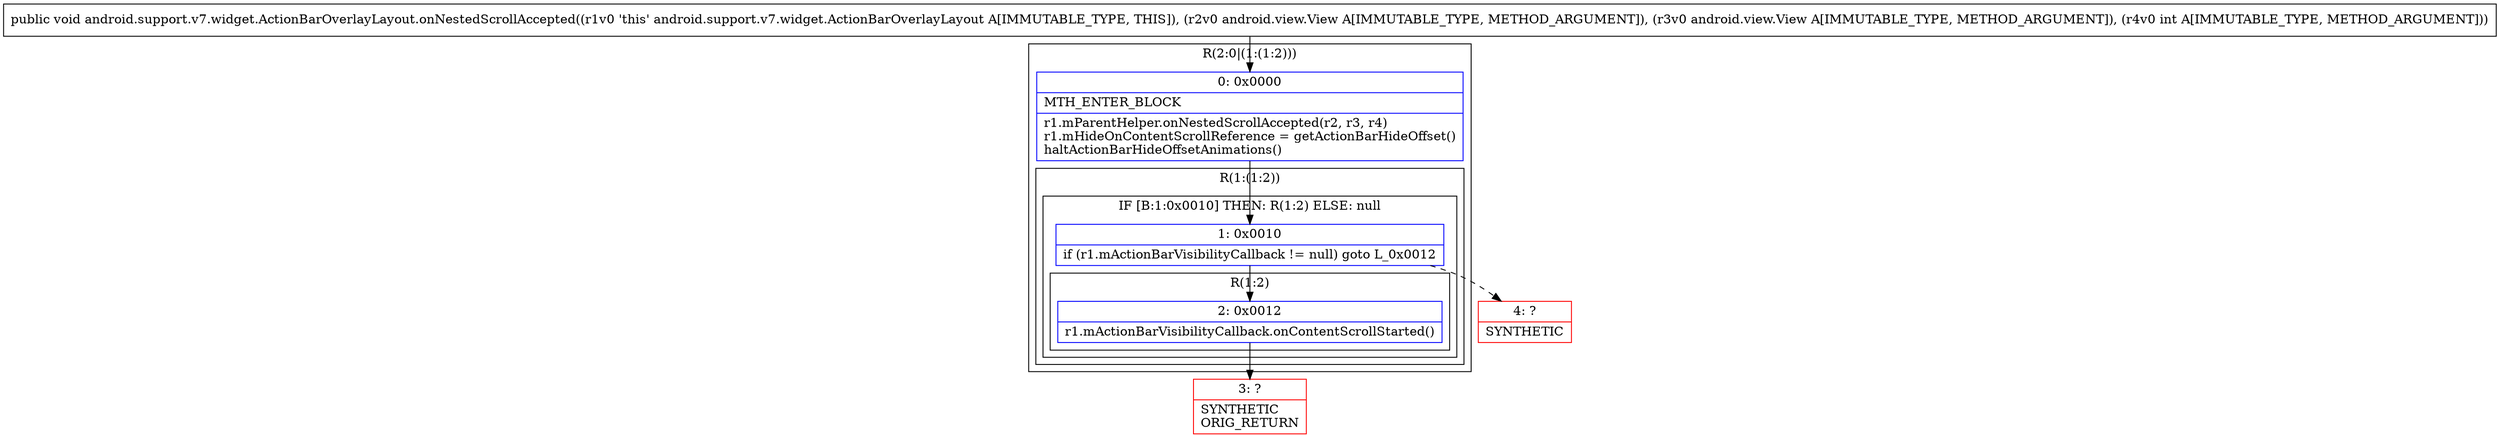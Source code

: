 digraph "CFG forandroid.support.v7.widget.ActionBarOverlayLayout.onNestedScrollAccepted(Landroid\/view\/View;Landroid\/view\/View;I)V" {
subgraph cluster_Region_1123258049 {
label = "R(2:0|(1:(1:2)))";
node [shape=record,color=blue];
Node_0 [shape=record,label="{0\:\ 0x0000|MTH_ENTER_BLOCK\l|r1.mParentHelper.onNestedScrollAccepted(r2, r3, r4)\lr1.mHideOnContentScrollReference = getActionBarHideOffset()\lhaltActionBarHideOffsetAnimations()\l}"];
subgraph cluster_Region_23964631 {
label = "R(1:(1:2))";
node [shape=record,color=blue];
subgraph cluster_IfRegion_951828631 {
label = "IF [B:1:0x0010] THEN: R(1:2) ELSE: null";
node [shape=record,color=blue];
Node_1 [shape=record,label="{1\:\ 0x0010|if (r1.mActionBarVisibilityCallback != null) goto L_0x0012\l}"];
subgraph cluster_Region_184956318 {
label = "R(1:2)";
node [shape=record,color=blue];
Node_2 [shape=record,label="{2\:\ 0x0012|r1.mActionBarVisibilityCallback.onContentScrollStarted()\l}"];
}
}
}
}
Node_3 [shape=record,color=red,label="{3\:\ ?|SYNTHETIC\lORIG_RETURN\l}"];
Node_4 [shape=record,color=red,label="{4\:\ ?|SYNTHETIC\l}"];
MethodNode[shape=record,label="{public void android.support.v7.widget.ActionBarOverlayLayout.onNestedScrollAccepted((r1v0 'this' android.support.v7.widget.ActionBarOverlayLayout A[IMMUTABLE_TYPE, THIS]), (r2v0 android.view.View A[IMMUTABLE_TYPE, METHOD_ARGUMENT]), (r3v0 android.view.View A[IMMUTABLE_TYPE, METHOD_ARGUMENT]), (r4v0 int A[IMMUTABLE_TYPE, METHOD_ARGUMENT])) }"];
MethodNode -> Node_0;
Node_0 -> Node_1;
Node_1 -> Node_2;
Node_1 -> Node_4[style=dashed];
Node_2 -> Node_3;
}


